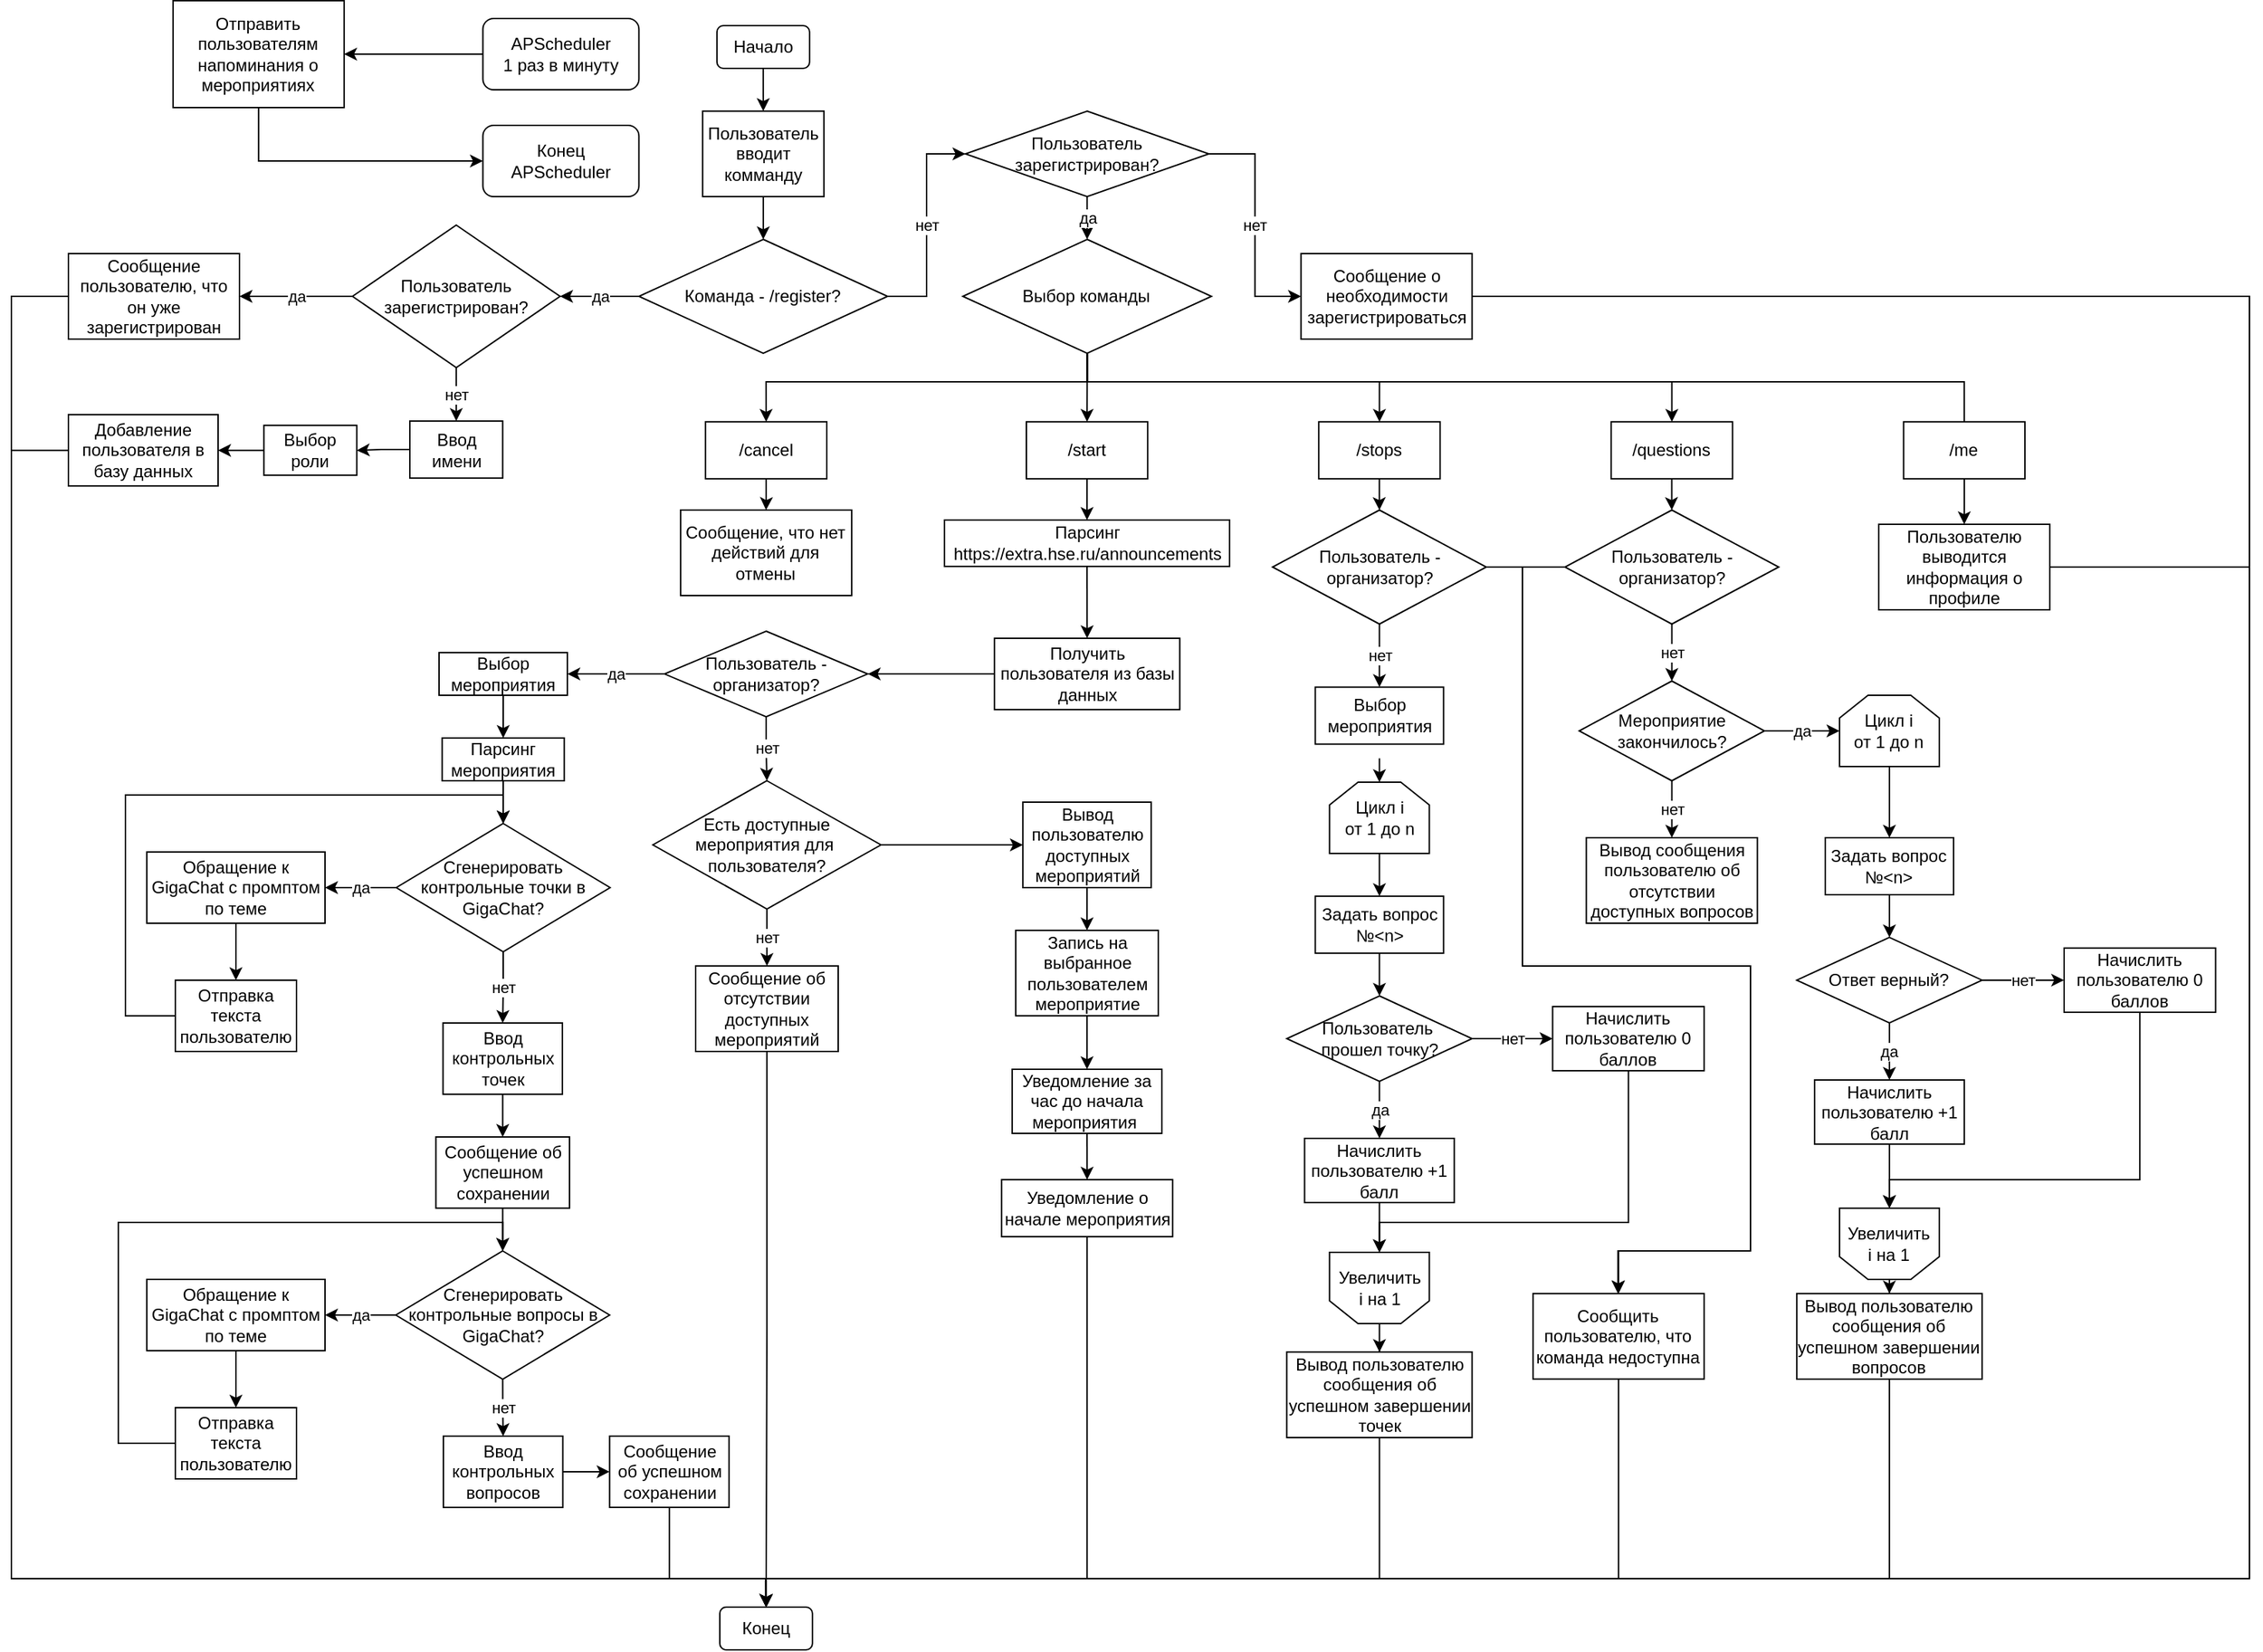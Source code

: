 <mxfile version="26.0.4">
  <diagram name="Страница — 1" id="E1VtQy7NKcwaUyKrdY9v">
    <mxGraphModel dx="2768" dy="10371" grid="1" gridSize="10" guides="1" tooltips="1" connect="1" arrows="1" fold="1" page="1" pageScale="1" pageWidth="1654" pageHeight="2336" math="0" shadow="0">
      <root>
        <mxCell id="0" />
        <mxCell id="1" parent="0" />
        <mxCell id="2kikReYwpOozvWurzzx3-39" style="edgeStyle=orthogonalEdgeStyle;rounded=0;orthogonalLoop=1;jettySize=auto;html=1;entryX=1;entryY=0.5;entryDx=0;entryDy=0;" parent="1" source="wRdySnD_7Ozf8cjfNw9P-25" target="wRdySnD_7Ozf8cjfNw9P-27" edge="1">
          <mxGeometry relative="1" as="geometry" />
        </mxCell>
        <mxCell id="wRdySnD_7Ozf8cjfNw9P-25" value="Ввод имени" style="rounded=0;whiteSpace=wrap;html=1;" parent="1" vertex="1">
          <mxGeometry x="219.51" y="-6902.48" width="65.14" height="40.05" as="geometry" />
        </mxCell>
        <mxCell id="2kikReYwpOozvWurzzx3-40" style="edgeStyle=orthogonalEdgeStyle;rounded=0;orthogonalLoop=1;jettySize=auto;html=1;entryX=1;entryY=0.5;entryDx=0;entryDy=0;" parent="1" source="wRdySnD_7Ozf8cjfNw9P-27" target="wRdySnD_7Ozf8cjfNw9P-29" edge="1">
          <mxGeometry relative="1" as="geometry" />
        </mxCell>
        <mxCell id="wRdySnD_7Ozf8cjfNw9P-27" value="Выбор роли" style="rounded=0;whiteSpace=wrap;html=1;" parent="1" vertex="1">
          <mxGeometry x="117.14" y="-6899.43" width="65.14" height="35" as="geometry" />
        </mxCell>
        <mxCell id="2kikReYwpOozvWurzzx3-109" style="edgeStyle=orthogonalEdgeStyle;rounded=0;orthogonalLoop=1;jettySize=auto;html=1;entryX=0.5;entryY=0;entryDx=0;entryDy=0;" parent="1" source="wRdySnD_7Ozf8cjfNw9P-29" target="2kikReYwpOozvWurzzx3-89" edge="1">
          <mxGeometry relative="1" as="geometry">
            <mxPoint x="-40" y="-6040" as="targetPoint" />
            <Array as="points">
              <mxPoint x="-60" y="-6882" />
              <mxPoint x="-60" y="-6090" />
              <mxPoint x="469" y="-6090" />
            </Array>
          </mxGeometry>
        </mxCell>
        <mxCell id="wRdySnD_7Ozf8cjfNw9P-29" value="Добавление пользователя в базу данных" style="rounded=0;whiteSpace=wrap;html=1;" parent="1" vertex="1">
          <mxGeometry x="-20" y="-6906.95" width="105" height="50.05" as="geometry" />
        </mxCell>
        <mxCell id="2kikReYwpOozvWurzzx3-67" style="edgeStyle=orthogonalEdgeStyle;rounded=0;orthogonalLoop=1;jettySize=auto;html=1;exitX=0.5;exitY=1;exitDx=0;exitDy=0;entryX=0.5;entryY=0;entryDx=0;entryDy=0;" parent="1" source="wRdySnD_7Ozf8cjfNw9P-31" target="wRdySnD_7Ozf8cjfNw9P-34" edge="1">
          <mxGeometry relative="1" as="geometry" />
        </mxCell>
        <mxCell id="wRdySnD_7Ozf8cjfNw9P-31" value="Парсинг https://extra.hse.ru/announcements" style="rounded=0;whiteSpace=wrap;html=1;" parent="1" vertex="1">
          <mxGeometry x="594.56" y="-6833" width="200" height="32.57" as="geometry" />
        </mxCell>
        <mxCell id="2kikReYwpOozvWurzzx3-76" style="edgeStyle=orthogonalEdgeStyle;rounded=0;orthogonalLoop=1;jettySize=auto;html=1;entryX=1;entryY=0.5;entryDx=0;entryDy=0;" parent="1" source="wRdySnD_7Ozf8cjfNw9P-34" target="wRdySnD_7Ozf8cjfNw9P-36" edge="1">
          <mxGeometry relative="1" as="geometry" />
        </mxCell>
        <mxCell id="wRdySnD_7Ozf8cjfNw9P-34" value="Получить пользователя из базы данных" style="rounded=0;whiteSpace=wrap;html=1;" parent="1" vertex="1">
          <mxGeometry x="629.63" y="-6750" width="130" height="50.05" as="geometry" />
        </mxCell>
        <mxCell id="2kikReYwpOozvWurzzx3-68" value="да" style="edgeStyle=orthogonalEdgeStyle;rounded=0;orthogonalLoop=1;jettySize=auto;html=1;exitX=0;exitY=0.5;exitDx=0;exitDy=0;entryX=1;entryY=0.5;entryDx=0;entryDy=0;" parent="1" source="wRdySnD_7Ozf8cjfNw9P-36" target="wRdySnD_7Ozf8cjfNw9P-38" edge="1">
          <mxGeometry relative="1" as="geometry" />
        </mxCell>
        <mxCell id="2kikReYwpOozvWurzzx3-72" value="нет" style="edgeStyle=orthogonalEdgeStyle;rounded=0;orthogonalLoop=1;jettySize=auto;html=1;entryX=0.5;entryY=0;entryDx=0;entryDy=0;" parent="1" source="wRdySnD_7Ozf8cjfNw9P-36" target="wRdySnD_7Ozf8cjfNw9P-93" edge="1">
          <mxGeometry relative="1" as="geometry" />
        </mxCell>
        <mxCell id="wRdySnD_7Ozf8cjfNw9P-36" value="Пользователь - организатор?" style="rhombus;whiteSpace=wrap;html=1;" parent="1" vertex="1">
          <mxGeometry x="398.19" y="-6755" width="142.5" height="60.05" as="geometry" />
        </mxCell>
        <mxCell id="wRdySnD_7Ozf8cjfNw9P-55" style="edgeStyle=orthogonalEdgeStyle;rounded=0;orthogonalLoop=1;jettySize=auto;html=1;exitX=0.5;exitY=1;exitDx=0;exitDy=0;entryX=0.5;entryY=0;entryDx=0;entryDy=0;" parent="1" source="wRdySnD_7Ozf8cjfNw9P-38" target="wRdySnD_7Ozf8cjfNw9P-54" edge="1">
          <mxGeometry relative="1" as="geometry" />
        </mxCell>
        <mxCell id="wRdySnD_7Ozf8cjfNw9P-38" value="Выбор мероприятия" style="rounded=0;whiteSpace=wrap;html=1;" parent="1" vertex="1">
          <mxGeometry x="240.0" y="-6739.95" width="90" height="29.95" as="geometry" />
        </mxCell>
        <mxCell id="wRdySnD_7Ozf8cjfNw9P-43" style="edgeStyle=orthogonalEdgeStyle;rounded=0;orthogonalLoop=1;jettySize=auto;html=1;exitX=0.5;exitY=1;exitDx=0;exitDy=0;entryX=0.5;entryY=0;entryDx=0;entryDy=0;" parent="1" source="wRdySnD_7Ozf8cjfNw9P-40" target="wRdySnD_7Ozf8cjfNw9P-42" edge="1">
          <mxGeometry relative="1" as="geometry" />
        </mxCell>
        <mxCell id="wRdySnD_7Ozf8cjfNw9P-40" value="Обращение к GigaChat с промптом по теме" style="rounded=0;whiteSpace=wrap;html=1;" parent="1" vertex="1">
          <mxGeometry x="35" y="-6600.03" width="125" height="50.05" as="geometry" />
        </mxCell>
        <mxCell id="2kikReYwpOozvWurzzx3-77" style="edgeStyle=orthogonalEdgeStyle;rounded=0;orthogonalLoop=1;jettySize=auto;html=1;exitX=0;exitY=0.5;exitDx=0;exitDy=0;entryX=0.5;entryY=0;entryDx=0;entryDy=0;" parent="1" source="wRdySnD_7Ozf8cjfNw9P-42" target="wRdySnD_7Ozf8cjfNw9P-57" edge="1">
          <mxGeometry relative="1" as="geometry">
            <Array as="points">
              <mxPoint x="20" y="-6485" />
              <mxPoint x="20" y="-6640" />
              <mxPoint x="285" y="-6640" />
            </Array>
          </mxGeometry>
        </mxCell>
        <mxCell id="wRdySnD_7Ozf8cjfNw9P-42" value="Отправка текста&lt;div&gt;пользователю&lt;/div&gt;" style="rounded=0;whiteSpace=wrap;html=1;" parent="1" vertex="1">
          <mxGeometry x="55" y="-6510" width="85" height="50" as="geometry" />
        </mxCell>
        <mxCell id="wRdySnD_7Ozf8cjfNw9P-89" style="edgeStyle=orthogonalEdgeStyle;rounded=0;orthogonalLoop=1;jettySize=auto;html=1;exitX=0.5;exitY=1;exitDx=0;exitDy=0;entryX=0.5;entryY=0;entryDx=0;entryDy=0;" parent="1" source="wRdySnD_7Ozf8cjfNw9P-45" target="wRdySnD_7Ozf8cjfNw9P-49" edge="1">
          <mxGeometry relative="1" as="geometry" />
        </mxCell>
        <mxCell id="wRdySnD_7Ozf8cjfNw9P-45" value="Ввод контрольных точек" style="rounded=0;whiteSpace=wrap;html=1;" parent="1" vertex="1">
          <mxGeometry x="242.78" y="-6480" width="83.75" height="50.05" as="geometry" />
        </mxCell>
        <mxCell id="2kikReYwpOozvWurzzx3-69" style="edgeStyle=orthogonalEdgeStyle;rounded=0;orthogonalLoop=1;jettySize=auto;html=1;exitX=0.5;exitY=1;exitDx=0;exitDy=0;entryX=0.5;entryY=0;entryDx=0;entryDy=0;" parent="1" source="wRdySnD_7Ozf8cjfNw9P-49" target="wRdySnD_7Ozf8cjfNw9P-87" edge="1">
          <mxGeometry relative="1" as="geometry" />
        </mxCell>
        <mxCell id="wRdySnD_7Ozf8cjfNw9P-49" value="Сообщение об успешном сохранении" style="rounded=0;whiteSpace=wrap;html=1;" parent="1" vertex="1">
          <mxGeometry x="237.78" y="-6400" width="93.75" height="49.95" as="geometry" />
        </mxCell>
        <mxCell id="2kikReYwpOozvWurzzx3-32" style="edgeStyle=orthogonalEdgeStyle;rounded=0;orthogonalLoop=1;jettySize=auto;html=1;entryX=0.5;entryY=0;entryDx=0;entryDy=0;" parent="1" source="wRdySnD_7Ozf8cjfNw9P-51" target="2kikReYwpOozvWurzzx3-31" edge="1">
          <mxGeometry relative="1" as="geometry" />
        </mxCell>
        <mxCell id="wRdySnD_7Ozf8cjfNw9P-51" value="Начало" style="rounded=1;whiteSpace=wrap;html=1;" parent="1" vertex="1">
          <mxGeometry x="434.94" y="-7180" width="64.99" height="30" as="geometry" />
        </mxCell>
        <mxCell id="wRdySnD_7Ozf8cjfNw9P-58" style="edgeStyle=orthogonalEdgeStyle;rounded=0;orthogonalLoop=1;jettySize=auto;html=1;exitX=0.5;exitY=1;exitDx=0;exitDy=0;entryX=0.5;entryY=0;entryDx=0;entryDy=0;" parent="1" source="wRdySnD_7Ozf8cjfNw9P-54" target="wRdySnD_7Ozf8cjfNw9P-57" edge="1">
          <mxGeometry relative="1" as="geometry" />
        </mxCell>
        <mxCell id="wRdySnD_7Ozf8cjfNw9P-54" value="Парсинг мероприятия" style="rounded=0;whiteSpace=wrap;html=1;" parent="1" vertex="1">
          <mxGeometry x="242.19" y="-6680" width="85.62" height="30" as="geometry" />
        </mxCell>
        <mxCell id="wRdySnD_7Ozf8cjfNw9P-59" value="да" style="edgeStyle=orthogonalEdgeStyle;rounded=0;orthogonalLoop=1;jettySize=auto;html=1;exitX=0;exitY=0.5;exitDx=0;exitDy=0;entryX=1;entryY=0.5;entryDx=0;entryDy=0;" parent="1" source="wRdySnD_7Ozf8cjfNw9P-57" target="wRdySnD_7Ozf8cjfNw9P-40" edge="1">
          <mxGeometry relative="1" as="geometry" />
        </mxCell>
        <mxCell id="wRdySnD_7Ozf8cjfNw9P-63" value="нет" style="edgeStyle=orthogonalEdgeStyle;rounded=0;orthogonalLoop=1;jettySize=auto;html=1;exitX=0.5;exitY=1;exitDx=0;exitDy=0;entryX=0.5;entryY=0;entryDx=0;entryDy=0;" parent="1" source="wRdySnD_7Ozf8cjfNw9P-57" target="wRdySnD_7Ozf8cjfNw9P-45" edge="1">
          <mxGeometry relative="1" as="geometry">
            <mxPoint x="398.67" y="-6260" as="sourcePoint" />
          </mxGeometry>
        </mxCell>
        <mxCell id="wRdySnD_7Ozf8cjfNw9P-57" value="Сгенерировать контрольные точки в GigaChat?" style="rhombus;whiteSpace=wrap;html=1;" parent="1" vertex="1">
          <mxGeometry x="210.0" y="-6620" width="150" height="90" as="geometry" />
        </mxCell>
        <mxCell id="wRdySnD_7Ozf8cjfNw9P-76" style="edgeStyle=orthogonalEdgeStyle;rounded=0;orthogonalLoop=1;jettySize=auto;html=1;exitX=0.5;exitY=1;exitDx=0;exitDy=0;entryX=0.5;entryY=0;entryDx=0;entryDy=0;" parent="1" source="wRdySnD_7Ozf8cjfNw9P-77" target="wRdySnD_7Ozf8cjfNw9P-79" edge="1">
          <mxGeometry relative="1" as="geometry" />
        </mxCell>
        <mxCell id="wRdySnD_7Ozf8cjfNw9P-77" value="Обращение к GigaChat с промптом по теме" style="rounded=0;whiteSpace=wrap;html=1;" parent="1" vertex="1">
          <mxGeometry x="35" y="-6300.03" width="125" height="50.05" as="geometry" />
        </mxCell>
        <mxCell id="wRdySnD_7Ozf8cjfNw9P-78" style="edgeStyle=orthogonalEdgeStyle;rounded=0;orthogonalLoop=1;jettySize=auto;html=1;exitX=0;exitY=0.5;exitDx=0;exitDy=0;entryX=0.5;entryY=0;entryDx=0;entryDy=0;" parent="1" source="wRdySnD_7Ozf8cjfNw9P-79" target="wRdySnD_7Ozf8cjfNw9P-87" edge="1">
          <mxGeometry relative="1" as="geometry">
            <Array as="points">
              <mxPoint x="15" y="-6185" />
              <mxPoint x="15" y="-6340" />
              <mxPoint x="285" y="-6340" />
            </Array>
          </mxGeometry>
        </mxCell>
        <mxCell id="wRdySnD_7Ozf8cjfNw9P-79" value="Отправка текста&lt;div&gt;пользователю&lt;/div&gt;" style="rounded=0;whiteSpace=wrap;html=1;" parent="1" vertex="1">
          <mxGeometry x="55" y="-6210.0" width="85" height="50" as="geometry" />
        </mxCell>
        <mxCell id="UcXKhe7RDjSi8aUO6-n4-8" style="edgeStyle=orthogonalEdgeStyle;rounded=0;orthogonalLoop=1;jettySize=auto;html=1;entryX=0;entryY=0.5;entryDx=0;entryDy=0;" parent="1" source="wRdySnD_7Ozf8cjfNw9P-81" target="wRdySnD_7Ozf8cjfNw9P-83" edge="1">
          <mxGeometry relative="1" as="geometry" />
        </mxCell>
        <mxCell id="wRdySnD_7Ozf8cjfNw9P-81" value="Ввод контрольных вопросов" style="rounded=0;whiteSpace=wrap;html=1;" parent="1" vertex="1">
          <mxGeometry x="243.06" y="-6190.02" width="83.75" height="50.05" as="geometry" />
        </mxCell>
        <mxCell id="2kikReYwpOozvWurzzx3-108" style="edgeStyle=orthogonalEdgeStyle;rounded=0;orthogonalLoop=1;jettySize=auto;html=1;entryX=0.5;entryY=0;entryDx=0;entryDy=0;" parent="1" source="wRdySnD_7Ozf8cjfNw9P-83" target="2kikReYwpOozvWurzzx3-89" edge="1">
          <mxGeometry relative="1" as="geometry">
            <Array as="points">
              <mxPoint x="469" y="-6090" />
            </Array>
          </mxGeometry>
        </mxCell>
        <mxCell id="wRdySnD_7Ozf8cjfNw9P-83" value="Сообщение об успешном сохранении" style="rounded=0;whiteSpace=wrap;html=1;" parent="1" vertex="1">
          <mxGeometry x="359.66" y="-6190.02" width="83.75" height="50" as="geometry" />
        </mxCell>
        <mxCell id="wRdySnD_7Ozf8cjfNw9P-85" value="да" style="edgeStyle=orthogonalEdgeStyle;rounded=0;orthogonalLoop=1;jettySize=auto;html=1;exitX=0;exitY=0.5;exitDx=0;exitDy=0;entryX=1;entryY=0.5;entryDx=0;entryDy=0;" parent="1" source="wRdySnD_7Ozf8cjfNw9P-87" target="wRdySnD_7Ozf8cjfNw9P-77" edge="1">
          <mxGeometry relative="1" as="geometry" />
        </mxCell>
        <mxCell id="wRdySnD_7Ozf8cjfNw9P-86" value="нет" style="edgeStyle=orthogonalEdgeStyle;rounded=0;orthogonalLoop=1;jettySize=auto;html=1;exitX=0.5;exitY=1;exitDx=0;exitDy=0;entryX=0.5;entryY=0;entryDx=0;entryDy=0;" parent="1" source="wRdySnD_7Ozf8cjfNw9P-87" target="wRdySnD_7Ozf8cjfNw9P-81" edge="1">
          <mxGeometry relative="1" as="geometry">
            <mxPoint x="343.67" y="-6010.09" as="sourcePoint" />
          </mxGeometry>
        </mxCell>
        <mxCell id="wRdySnD_7Ozf8cjfNw9P-87" value="Сгенерировать контрольные вопросы в GigaChat?" style="rhombus;whiteSpace=wrap;html=1;" parent="1" vertex="1">
          <mxGeometry x="209.66" y="-6320" width="150" height="90" as="geometry" />
        </mxCell>
        <mxCell id="wRdySnD_7Ozf8cjfNw9P-99" style="edgeStyle=orthogonalEdgeStyle;rounded=0;orthogonalLoop=1;jettySize=auto;html=1;exitX=0.5;exitY=1;exitDx=0;exitDy=0;entryX=0.5;entryY=0;entryDx=0;entryDy=0;" parent="1" source="wRdySnD_7Ozf8cjfNw9P-91" target="wRdySnD_7Ozf8cjfNw9P-98" edge="1">
          <mxGeometry relative="1" as="geometry" />
        </mxCell>
        <mxCell id="wRdySnD_7Ozf8cjfNw9P-91" value="Вывод пользователю доступных мероприятий" style="rounded=0;whiteSpace=wrap;html=1;" parent="1" vertex="1">
          <mxGeometry x="649.56" y="-6635" width="90" height="60" as="geometry" />
        </mxCell>
        <mxCell id="2kikReYwpOozvWurzzx3-73" value="нет" style="edgeStyle=orthogonalEdgeStyle;rounded=0;orthogonalLoop=1;jettySize=auto;html=1;entryX=0.5;entryY=0;entryDx=0;entryDy=0;" parent="1" source="wRdySnD_7Ozf8cjfNw9P-93" target="wRdySnD_7Ozf8cjfNw9P-96" edge="1">
          <mxGeometry relative="1" as="geometry" />
        </mxCell>
        <mxCell id="2kikReYwpOozvWurzzx3-78" style="edgeStyle=orthogonalEdgeStyle;rounded=0;orthogonalLoop=1;jettySize=auto;html=1;entryX=0;entryY=0.5;entryDx=0;entryDy=0;" parent="1" source="wRdySnD_7Ozf8cjfNw9P-93" target="wRdySnD_7Ozf8cjfNw9P-91" edge="1">
          <mxGeometry relative="1" as="geometry" />
        </mxCell>
        <mxCell id="wRdySnD_7Ozf8cjfNw9P-93" value="Есть доступные мероприятия для&lt;span style=&quot;background-color: transparent; color: light-dark(rgb(0, 0, 0), rgb(255, 255, 255));&quot;&gt;&amp;nbsp;&lt;/span&gt;&lt;div&gt;пользователя?&lt;/div&gt;" style="rhombus;whiteSpace=wrap;html=1;" parent="1" vertex="1">
          <mxGeometry x="390.0" y="-6650" width="160" height="90" as="geometry" />
        </mxCell>
        <mxCell id="2kikReYwpOozvWurzzx3-116" style="edgeStyle=orthogonalEdgeStyle;rounded=0;orthogonalLoop=1;jettySize=auto;html=1;entryX=0.5;entryY=0;entryDx=0;entryDy=0;" parent="1" source="wRdySnD_7Ozf8cjfNw9P-96" target="2kikReYwpOozvWurzzx3-89" edge="1">
          <mxGeometry relative="1" as="geometry" />
        </mxCell>
        <mxCell id="wRdySnD_7Ozf8cjfNw9P-96" value="Сообщение об отсутствии доступных мероприятий" style="rounded=0;whiteSpace=wrap;html=1;" parent="1" vertex="1">
          <mxGeometry x="420.0" y="-6520.05" width="100" height="60.05" as="geometry" />
        </mxCell>
        <mxCell id="wRdySnD_7Ozf8cjfNw9P-101" style="edgeStyle=orthogonalEdgeStyle;rounded=0;orthogonalLoop=1;jettySize=auto;html=1;exitX=0.5;exitY=1;exitDx=0;exitDy=0;entryX=0.5;entryY=0;entryDx=0;entryDy=0;" parent="1" source="wRdySnD_7Ozf8cjfNw9P-98" target="wRdySnD_7Ozf8cjfNw9P-100" edge="1">
          <mxGeometry relative="1" as="geometry" />
        </mxCell>
        <mxCell id="wRdySnD_7Ozf8cjfNw9P-98" value="Запись на выбранное пользователем мероприятие" style="rounded=0;whiteSpace=wrap;html=1;" parent="1" vertex="1">
          <mxGeometry x="644.56" y="-6545.01" width="100" height="59.95" as="geometry" />
        </mxCell>
        <mxCell id="wRdySnD_7Ozf8cjfNw9P-103" style="edgeStyle=orthogonalEdgeStyle;rounded=0;orthogonalLoop=1;jettySize=auto;html=1;exitX=0.5;exitY=1;exitDx=0;exitDy=0;entryX=0.5;entryY=0;entryDx=0;entryDy=0;" parent="1" source="wRdySnD_7Ozf8cjfNw9P-100" target="wRdySnD_7Ozf8cjfNw9P-102" edge="1">
          <mxGeometry relative="1" as="geometry" />
        </mxCell>
        <mxCell id="wRdySnD_7Ozf8cjfNw9P-100" value="Уведомление за час до начала мероприятия&amp;nbsp;" style="rounded=0;whiteSpace=wrap;html=1;" parent="1" vertex="1">
          <mxGeometry x="642.06" y="-6447.5" width="105" height="44.99" as="geometry" />
        </mxCell>
        <mxCell id="2kikReYwpOozvWurzzx3-117" style="edgeStyle=orthogonalEdgeStyle;rounded=0;orthogonalLoop=1;jettySize=auto;html=1;entryX=0.5;entryY=0;entryDx=0;entryDy=0;" parent="1" source="wRdySnD_7Ozf8cjfNw9P-102" target="2kikReYwpOozvWurzzx3-89" edge="1">
          <mxGeometry relative="1" as="geometry">
            <Array as="points">
              <mxPoint x="695" y="-6090" />
              <mxPoint x="469" y="-6090" />
            </Array>
          </mxGeometry>
        </mxCell>
        <mxCell id="wRdySnD_7Ozf8cjfNw9P-102" value="Уведомление о начале мероприятия" style="rounded=0;whiteSpace=wrap;html=1;" parent="1" vertex="1">
          <mxGeometry x="634.63" y="-6370.03" width="120" height="40" as="geometry" />
        </mxCell>
        <mxCell id="2kikReYwpOozvWurzzx3-82" style="edgeStyle=orthogonalEdgeStyle;rounded=0;orthogonalLoop=1;jettySize=auto;html=1;entryX=0.5;entryY=0;entryDx=0;entryDy=0;" parent="1" target="wRdySnD_7Ozf8cjfNw9P-111" edge="1">
          <mxGeometry relative="1" as="geometry">
            <mxPoint x="899.7" y="-6665.72" as="sourcePoint" />
          </mxGeometry>
        </mxCell>
        <mxCell id="wRdySnD_7Ozf8cjfNw9P-108" value="Выбор мероприятия" style="rounded=0;whiteSpace=wrap;html=1;" parent="1" vertex="1">
          <mxGeometry x="854.68" y="-6715.72" width="90" height="40" as="geometry" />
        </mxCell>
        <mxCell id="wRdySnD_7Ozf8cjfNw9P-117" style="edgeStyle=orthogonalEdgeStyle;rounded=0;orthogonalLoop=1;jettySize=auto;html=1;exitX=0.5;exitY=1;exitDx=0;exitDy=0;entryX=0.5;entryY=0;entryDx=0;entryDy=0;" parent="1" source="wRdySnD_7Ozf8cjfNw9P-111" target="wRdySnD_7Ozf8cjfNw9P-113" edge="1">
          <mxGeometry relative="1" as="geometry" />
        </mxCell>
        <mxCell id="wRdySnD_7Ozf8cjfNw9P-111" value="Цикл i&lt;div&gt;от 1 до n&lt;/div&gt;" style="shape=loopLimit;whiteSpace=wrap;html=1;" parent="1" vertex="1">
          <mxGeometry x="864.68" y="-6649" width="70" height="50" as="geometry" />
        </mxCell>
        <mxCell id="wRdySnD_7Ozf8cjfNw9P-121" style="edgeStyle=orthogonalEdgeStyle;rounded=0;orthogonalLoop=1;jettySize=auto;html=1;exitX=0.5;exitY=1;exitDx=0;exitDy=0;entryX=0.5;entryY=0;entryDx=0;entryDy=0;" parent="1" source="wRdySnD_7Ozf8cjfNw9P-113" target="wRdySnD_7Ozf8cjfNw9P-120" edge="1">
          <mxGeometry relative="1" as="geometry" />
        </mxCell>
        <mxCell id="wRdySnD_7Ozf8cjfNw9P-113" value="Задать вопрос №&amp;lt;n&amp;gt;" style="rounded=0;whiteSpace=wrap;html=1;" parent="1" vertex="1">
          <mxGeometry x="854.68" y="-6568.95" width="90" height="40" as="geometry" />
        </mxCell>
        <mxCell id="wRdySnD_7Ozf8cjfNw9P-125" value="нет" style="edgeStyle=orthogonalEdgeStyle;rounded=0;orthogonalLoop=1;jettySize=auto;html=1;exitX=1;exitY=0.5;exitDx=0;exitDy=0;entryX=0;entryY=0.5;entryDx=0;entryDy=0;" parent="1" source="wRdySnD_7Ozf8cjfNw9P-120" target="wRdySnD_7Ozf8cjfNw9P-124" edge="1">
          <mxGeometry relative="1" as="geometry" />
        </mxCell>
        <mxCell id="2kikReYwpOozvWurzzx3-80" value="да" style="edgeStyle=orthogonalEdgeStyle;rounded=0;orthogonalLoop=1;jettySize=auto;html=1;entryX=0.5;entryY=0;entryDx=0;entryDy=0;" parent="1" source="wRdySnD_7Ozf8cjfNw9P-120" target="wRdySnD_7Ozf8cjfNw9P-122" edge="1">
          <mxGeometry relative="1" as="geometry" />
        </mxCell>
        <mxCell id="wRdySnD_7Ozf8cjfNw9P-120" value="Пользователь&amp;nbsp;&lt;div&gt;прошел точку?&lt;/div&gt;" style="rhombus;whiteSpace=wrap;html=1;" parent="1" vertex="1">
          <mxGeometry x="834.68" y="-6499" width="130" height="60" as="geometry" />
        </mxCell>
        <mxCell id="wRdySnD_7Ozf8cjfNw9P-136" style="edgeStyle=orthogonalEdgeStyle;rounded=0;orthogonalLoop=1;jettySize=auto;html=1;exitX=0.5;exitY=1;exitDx=0;exitDy=0;entryX=0.5;entryY=1;entryDx=0;entryDy=0;" parent="1" source="wRdySnD_7Ozf8cjfNw9P-122" target="wRdySnD_7Ozf8cjfNw9P-132" edge="1">
          <mxGeometry relative="1" as="geometry" />
        </mxCell>
        <mxCell id="wRdySnD_7Ozf8cjfNw9P-122" value="Начислить пользователю +1 балл" style="rounded=0;whiteSpace=wrap;html=1;" parent="1" vertex="1">
          <mxGeometry x="847.18" y="-6399" width="105" height="45.06" as="geometry" />
        </mxCell>
        <mxCell id="UcXKhe7RDjSi8aUO6-n4-1" style="edgeStyle=orthogonalEdgeStyle;rounded=0;orthogonalLoop=1;jettySize=auto;html=1;entryX=0.5;entryY=1;entryDx=0;entryDy=0;" parent="1" source="wRdySnD_7Ozf8cjfNw9P-124" target="wRdySnD_7Ozf8cjfNw9P-132" edge="1">
          <mxGeometry relative="1" as="geometry">
            <Array as="points">
              <mxPoint x="1074" y="-6340" />
              <mxPoint x="900" y="-6340" />
            </Array>
          </mxGeometry>
        </mxCell>
        <mxCell id="wRdySnD_7Ozf8cjfNw9P-124" value="Начислить пользователю 0 баллов" style="rounded=0;whiteSpace=wrap;html=1;" parent="1" vertex="1">
          <mxGeometry x="1021.18" y="-6491.53" width="106.25" height="45.06" as="geometry" />
        </mxCell>
        <mxCell id="2kikReYwpOozvWurzzx3-83" style="edgeStyle=orthogonalEdgeStyle;rounded=0;orthogonalLoop=1;jettySize=auto;html=1;entryX=0.5;entryY=0;entryDx=0;entryDy=0;" parent="1" source="wRdySnD_7Ozf8cjfNw9P-132" target="wRdySnD_7Ozf8cjfNw9P-138" edge="1">
          <mxGeometry relative="1" as="geometry" />
        </mxCell>
        <mxCell id="wRdySnD_7Ozf8cjfNw9P-132" value="" style="shape=loopLimit;whiteSpace=wrap;html=1;size=20;rotation=-180;" parent="1" vertex="1">
          <mxGeometry x="864.68" y="-6319" width="70" height="50" as="geometry" />
        </mxCell>
        <mxCell id="wRdySnD_7Ozf8cjfNw9P-135" value="Увеличить i на 1" style="text;html=1;align=center;verticalAlign=middle;whiteSpace=wrap;rounded=0;" parent="1" vertex="1">
          <mxGeometry x="869.68" y="-6309" width="60" height="30" as="geometry" />
        </mxCell>
        <mxCell id="2kikReYwpOozvWurzzx3-118" style="edgeStyle=orthogonalEdgeStyle;rounded=0;orthogonalLoop=1;jettySize=auto;html=1;entryX=0.5;entryY=0;entryDx=0;entryDy=0;" parent="1" source="wRdySnD_7Ozf8cjfNw9P-138" target="2kikReYwpOozvWurzzx3-89" edge="1">
          <mxGeometry relative="1" as="geometry">
            <Array as="points">
              <mxPoint x="900" y="-6090" />
              <mxPoint x="469" y="-6090" />
            </Array>
          </mxGeometry>
        </mxCell>
        <mxCell id="wRdySnD_7Ozf8cjfNw9P-138" value="Вывод пользователю сообщения об успешном завершении точек" style="rounded=0;whiteSpace=wrap;html=1;" parent="1" vertex="1">
          <mxGeometry x="834.68" y="-6249.06" width="130" height="60.06" as="geometry" />
        </mxCell>
        <mxCell id="wRdySnD_7Ozf8cjfNw9P-145" value="нет" style="edgeStyle=orthogonalEdgeStyle;rounded=0;orthogonalLoop=1;jettySize=auto;html=1;exitX=0.5;exitY=1;exitDx=0;exitDy=0;entryX=0.5;entryY=0;entryDx=0;entryDy=0;" parent="1" source="wRdySnD_7Ozf8cjfNw9P-142" target="wRdySnD_7Ozf8cjfNw9P-144" edge="1">
          <mxGeometry relative="1" as="geometry" />
        </mxCell>
        <mxCell id="wRdySnD_7Ozf8cjfNw9P-142" value="Мероприятие закончилось?" style="rhombus;whiteSpace=wrap;html=1;" parent="1" vertex="1">
          <mxGeometry x="1039.8" y="-6720" width="130" height="70" as="geometry" />
        </mxCell>
        <mxCell id="wRdySnD_7Ozf8cjfNw9P-144" value="Вывод сообщения пользователю об отсутствии доступных вопросов" style="rounded=0;whiteSpace=wrap;html=1;" parent="1" vertex="1">
          <mxGeometry x="1044.8" y="-6610" width="120" height="60" as="geometry" />
        </mxCell>
        <mxCell id="wRdySnD_7Ozf8cjfNw9P-146" value="да" style="edgeStyle=orthogonalEdgeStyle;rounded=0;orthogonalLoop=1;jettySize=auto;html=1;exitX=1;exitY=0.5;exitDx=0;exitDy=0;entryX=0;entryY=0.5;entryDx=0;entryDy=0;" parent="1" source="wRdySnD_7Ozf8cjfNw9P-142" target="wRdySnD_7Ozf8cjfNw9P-149" edge="1">
          <mxGeometry relative="1" as="geometry">
            <mxPoint x="1147.43" y="-5565" as="sourcePoint" />
          </mxGeometry>
        </mxCell>
        <mxCell id="wRdySnD_7Ozf8cjfNw9P-148" style="edgeStyle=orthogonalEdgeStyle;rounded=0;orthogonalLoop=1;jettySize=auto;html=1;exitX=0.5;exitY=1;exitDx=0;exitDy=0;entryX=0.5;entryY=0;entryDx=0;entryDy=0;" parent="1" source="wRdySnD_7Ozf8cjfNw9P-149" target="wRdySnD_7Ozf8cjfNw9P-151" edge="1">
          <mxGeometry relative="1" as="geometry" />
        </mxCell>
        <mxCell id="wRdySnD_7Ozf8cjfNw9P-149" value="Цикл i&lt;div&gt;от 1 до n&lt;/div&gt;" style="shape=loopLimit;whiteSpace=wrap;html=1;" parent="1" vertex="1">
          <mxGeometry x="1222.43" y="-6710" width="70" height="50" as="geometry" />
        </mxCell>
        <mxCell id="wRdySnD_7Ozf8cjfNw9P-150" style="edgeStyle=orthogonalEdgeStyle;rounded=0;orthogonalLoop=1;jettySize=auto;html=1;exitX=0.5;exitY=1;exitDx=0;exitDy=0;entryX=0.5;entryY=0;entryDx=0;entryDy=0;" parent="1" source="wRdySnD_7Ozf8cjfNw9P-151" target="wRdySnD_7Ozf8cjfNw9P-154" edge="1">
          <mxGeometry relative="1" as="geometry" />
        </mxCell>
        <mxCell id="wRdySnD_7Ozf8cjfNw9P-151" value="Задать вопрос №&amp;lt;n&amp;gt;" style="rounded=0;whiteSpace=wrap;html=1;" parent="1" vertex="1">
          <mxGeometry x="1212.43" y="-6610" width="90" height="40" as="geometry" />
        </mxCell>
        <mxCell id="wRdySnD_7Ozf8cjfNw9P-153" value="нет" style="edgeStyle=orthogonalEdgeStyle;rounded=0;orthogonalLoop=1;jettySize=auto;html=1;exitX=1;exitY=0.5;exitDx=0;exitDy=0;entryX=0;entryY=0.5;entryDx=0;entryDy=0;" parent="1" source="wRdySnD_7Ozf8cjfNw9P-154" target="wRdySnD_7Ozf8cjfNw9P-158" edge="1">
          <mxGeometry relative="1" as="geometry" />
        </mxCell>
        <mxCell id="2kikReYwpOozvWurzzx3-87" value="да" style="edgeStyle=orthogonalEdgeStyle;rounded=0;orthogonalLoop=1;jettySize=auto;html=1;exitX=0.5;exitY=1;exitDx=0;exitDy=0;entryX=0.5;entryY=0;entryDx=0;entryDy=0;" parent="1" source="wRdySnD_7Ozf8cjfNw9P-154" target="wRdySnD_7Ozf8cjfNw9P-156" edge="1">
          <mxGeometry relative="1" as="geometry" />
        </mxCell>
        <mxCell id="wRdySnD_7Ozf8cjfNw9P-154" value="Ответ верный?" style="rhombus;whiteSpace=wrap;html=1;" parent="1" vertex="1">
          <mxGeometry x="1192.43" y="-6540.06" width="130" height="60" as="geometry" />
        </mxCell>
        <mxCell id="wRdySnD_7Ozf8cjfNw9P-155" style="edgeStyle=orthogonalEdgeStyle;rounded=0;orthogonalLoop=1;jettySize=auto;html=1;exitX=0.5;exitY=1;exitDx=0;exitDy=0;entryX=0.5;entryY=1;entryDx=0;entryDy=0;" parent="1" source="wRdySnD_7Ozf8cjfNw9P-156" target="wRdySnD_7Ozf8cjfNw9P-160" edge="1">
          <mxGeometry relative="1" as="geometry" />
        </mxCell>
        <mxCell id="wRdySnD_7Ozf8cjfNw9P-156" value="Начислить пользователю +1 балл" style="rounded=0;whiteSpace=wrap;html=1;" parent="1" vertex="1">
          <mxGeometry x="1204.93" y="-6440" width="105" height="45.06" as="geometry" />
        </mxCell>
        <mxCell id="wRdySnD_7Ozf8cjfNw9P-157" style="edgeStyle=orthogonalEdgeStyle;rounded=0;orthogonalLoop=1;jettySize=auto;html=1;exitX=0.5;exitY=1;exitDx=0;exitDy=0;entryX=0.5;entryY=1;entryDx=0;entryDy=0;" parent="1" source="wRdySnD_7Ozf8cjfNw9P-158" target="wRdySnD_7Ozf8cjfNw9P-160" edge="1">
          <mxGeometry relative="1" as="geometry">
            <Array as="points">
              <mxPoint x="1433" y="-6370" />
              <mxPoint x="1257" y="-6370" />
            </Array>
          </mxGeometry>
        </mxCell>
        <mxCell id="wRdySnD_7Ozf8cjfNw9P-158" value="Начислить пользователю 0 баллов" style="rounded=0;whiteSpace=wrap;html=1;" parent="1" vertex="1">
          <mxGeometry x="1380.0" y="-6532.59" width="106.25" height="45.06" as="geometry" />
        </mxCell>
        <mxCell id="2kikReYwpOozvWurzzx3-88" style="edgeStyle=orthogonalEdgeStyle;rounded=0;orthogonalLoop=1;jettySize=auto;html=1;entryX=0.5;entryY=0;entryDx=0;entryDy=0;" parent="1" source="wRdySnD_7Ozf8cjfNw9P-160" target="wRdySnD_7Ozf8cjfNw9P-162" edge="1">
          <mxGeometry relative="1" as="geometry" />
        </mxCell>
        <mxCell id="wRdySnD_7Ozf8cjfNw9P-160" value="" style="shape=loopLimit;whiteSpace=wrap;html=1;size=20;rotation=-180;" parent="1" vertex="1">
          <mxGeometry x="1222.43" y="-6350.0" width="70" height="50" as="geometry" />
        </mxCell>
        <mxCell id="wRdySnD_7Ozf8cjfNw9P-161" value="Увеличить i на 1" style="text;html=1;align=center;verticalAlign=middle;whiteSpace=wrap;rounded=0;" parent="1" vertex="1">
          <mxGeometry x="1227.43" y="-6340.0" width="60" height="30" as="geometry" />
        </mxCell>
        <mxCell id="2kikReYwpOozvWurzzx3-120" style="edgeStyle=orthogonalEdgeStyle;rounded=0;orthogonalLoop=1;jettySize=auto;html=1;entryX=0.5;entryY=0;entryDx=0;entryDy=0;" parent="1" source="wRdySnD_7Ozf8cjfNw9P-162" target="2kikReYwpOozvWurzzx3-89" edge="1">
          <mxGeometry relative="1" as="geometry">
            <Array as="points">
              <mxPoint x="1257" y="-6090" />
              <mxPoint x="469" y="-6090" />
            </Array>
          </mxGeometry>
        </mxCell>
        <mxCell id="wRdySnD_7Ozf8cjfNw9P-162" value="Вывод пользователю сообщения об успешном завершении вопросов" style="rounded=0;whiteSpace=wrap;html=1;" parent="1" vertex="1">
          <mxGeometry x="1192.43" y="-6290.09" width="130" height="60.06" as="geometry" />
        </mxCell>
        <mxCell id="2kikReYwpOozvWurzzx3-66" style="edgeStyle=orthogonalEdgeStyle;rounded=0;orthogonalLoop=1;jettySize=auto;html=1;exitX=0.5;exitY=1;exitDx=0;exitDy=0;entryX=0.5;entryY=0;entryDx=0;entryDy=0;" parent="1" source="2kikReYwpOozvWurzzx3-10" target="wRdySnD_7Ozf8cjfNw9P-31" edge="1">
          <mxGeometry relative="1" as="geometry" />
        </mxCell>
        <mxCell id="2kikReYwpOozvWurzzx3-10" value="/start" style="rounded=0;whiteSpace=wrap;html=1;" parent="1" vertex="1">
          <mxGeometry x="652" y="-6901.93" width="85.12" height="40" as="geometry" />
        </mxCell>
        <mxCell id="UcXKhe7RDjSi8aUO6-n4-3" style="edgeStyle=orthogonalEdgeStyle;rounded=0;orthogonalLoop=1;jettySize=auto;html=1;entryX=0.5;entryY=0;entryDx=0;entryDy=0;" parent="1" source="2kikReYwpOozvWurzzx3-13" target="UcXKhe7RDjSi8aUO6-n4-2" edge="1">
          <mxGeometry relative="1" as="geometry" />
        </mxCell>
        <mxCell id="2kikReYwpOozvWurzzx3-13" value="/stops" style="rounded=0;whiteSpace=wrap;html=1;" parent="1" vertex="1">
          <mxGeometry x="857.12" y="-6901.93" width="85.12" height="40" as="geometry" />
        </mxCell>
        <mxCell id="UcXKhe7RDjSi8aUO6-n4-6" style="edgeStyle=orthogonalEdgeStyle;rounded=0;orthogonalLoop=1;jettySize=auto;html=1;" parent="1" source="2kikReYwpOozvWurzzx3-14" target="UcXKhe7RDjSi8aUO6-n4-5" edge="1">
          <mxGeometry relative="1" as="geometry" />
        </mxCell>
        <mxCell id="2kikReYwpOozvWurzzx3-14" value="/questions" style="rounded=0;whiteSpace=wrap;html=1;" parent="1" vertex="1">
          <mxGeometry x="1062.24" y="-6901.93" width="85.12" height="40" as="geometry" />
        </mxCell>
        <mxCell id="2kikReYwpOozvWurzzx3-64" style="edgeStyle=orthogonalEdgeStyle;rounded=0;orthogonalLoop=1;jettySize=auto;html=1;" parent="1" source="2kikReYwpOozvWurzzx3-15" target="2kikReYwpOozvWurzzx3-63" edge="1">
          <mxGeometry relative="1" as="geometry" />
        </mxCell>
        <mxCell id="2kikReYwpOozvWurzzx3-15" value="/cancel" style="rounded=0;whiteSpace=wrap;html=1;" parent="1" vertex="1">
          <mxGeometry x="426.88" y="-6901.93" width="85.12" height="40" as="geometry" />
        </mxCell>
        <mxCell id="2kikReYwpOozvWurzzx3-23" value="нет" style="edgeStyle=orthogonalEdgeStyle;rounded=0;orthogonalLoop=1;jettySize=auto;html=1;exitX=0.5;exitY=1;exitDx=0;exitDy=0;entryX=0.5;entryY=0;entryDx=0;entryDy=0;" parent="1" source="2kikReYwpOozvWurzzx3-17" target="wRdySnD_7Ozf8cjfNw9P-25" edge="1">
          <mxGeometry relative="1" as="geometry" />
        </mxCell>
        <mxCell id="2kikReYwpOozvWurzzx3-25" value="да" style="edgeStyle=orthogonalEdgeStyle;rounded=0;orthogonalLoop=1;jettySize=auto;html=1;exitX=0;exitY=0.5;exitDx=0;exitDy=0;entryX=1;entryY=0.5;entryDx=0;entryDy=0;" parent="1" source="2kikReYwpOozvWurzzx3-17" target="2kikReYwpOozvWurzzx3-24" edge="1">
          <mxGeometry relative="1" as="geometry" />
        </mxCell>
        <mxCell id="2kikReYwpOozvWurzzx3-17" value="Пользователь зарегистрирован?" style="rhombus;whiteSpace=wrap;html=1;" parent="1" vertex="1">
          <mxGeometry x="179.28" y="-7040" width="145.6" height="100" as="geometry" />
        </mxCell>
        <mxCell id="2kikReYwpOozvWurzzx3-110" style="edgeStyle=orthogonalEdgeStyle;rounded=0;orthogonalLoop=1;jettySize=auto;html=1;entryX=0.5;entryY=0;entryDx=0;entryDy=0;" parent="1" source="2kikReYwpOozvWurzzx3-24" target="2kikReYwpOozvWurzzx3-89" edge="1">
          <mxGeometry relative="1" as="geometry">
            <Array as="points">
              <mxPoint x="-60" y="-6990" />
              <mxPoint x="-60" y="-6090" />
              <mxPoint x="469" y="-6090" />
            </Array>
          </mxGeometry>
        </mxCell>
        <mxCell id="2kikReYwpOozvWurzzx3-24" value="Сообщение пользователю, что он уже зарегистрирован" style="rounded=0;whiteSpace=wrap;html=1;" parent="1" vertex="1">
          <mxGeometry x="-20.0" y="-7020" width="120" height="60" as="geometry" />
        </mxCell>
        <mxCell id="2kikReYwpOozvWurzzx3-34" style="edgeStyle=orthogonalEdgeStyle;rounded=0;orthogonalLoop=1;jettySize=auto;html=1;entryX=0.5;entryY=0;entryDx=0;entryDy=0;" parent="1" source="2kikReYwpOozvWurzzx3-31" target="2kikReYwpOozvWurzzx3-33" edge="1">
          <mxGeometry relative="1" as="geometry" />
        </mxCell>
        <mxCell id="2kikReYwpOozvWurzzx3-31" value="Пользователь вводит комманду" style="rounded=0;whiteSpace=wrap;html=1;" parent="1" vertex="1">
          <mxGeometry x="424.88" y="-7120" width="85.12" height="60" as="geometry" />
        </mxCell>
        <mxCell id="2kikReYwpOozvWurzzx3-36" value="да" style="edgeStyle=orthogonalEdgeStyle;rounded=0;orthogonalLoop=1;jettySize=auto;html=1;entryX=1;entryY=0.5;entryDx=0;entryDy=0;" parent="1" source="2kikReYwpOozvWurzzx3-33" target="2kikReYwpOozvWurzzx3-17" edge="1">
          <mxGeometry relative="1" as="geometry" />
        </mxCell>
        <mxCell id="2kikReYwpOozvWurzzx3-46" value="нет" style="edgeStyle=orthogonalEdgeStyle;rounded=0;orthogonalLoop=1;jettySize=auto;html=1;entryX=0;entryY=0.5;entryDx=0;entryDy=0;" parent="1" source="2kikReYwpOozvWurzzx3-33" target="2kikReYwpOozvWurzzx3-42" edge="1">
          <mxGeometry relative="1" as="geometry" />
        </mxCell>
        <mxCell id="2kikReYwpOozvWurzzx3-33" value="Команда - /register?" style="rhombus;whiteSpace=wrap;html=1;" parent="1" vertex="1">
          <mxGeometry x="380.21" y="-7030" width="174.45" height="80" as="geometry" />
        </mxCell>
        <mxCell id="2kikReYwpOozvWurzzx3-47" value="да" style="edgeStyle=orthogonalEdgeStyle;rounded=0;orthogonalLoop=1;jettySize=auto;html=1;exitX=0.5;exitY=1;exitDx=0;exitDy=0;entryX=0.5;entryY=0;entryDx=0;entryDy=0;" parent="1" source="2kikReYwpOozvWurzzx3-42" target="2kikReYwpOozvWurzzx3-45" edge="1">
          <mxGeometry relative="1" as="geometry" />
        </mxCell>
        <mxCell id="2kikReYwpOozvWurzzx3-61" value="нет" style="edgeStyle=orthogonalEdgeStyle;rounded=0;orthogonalLoop=1;jettySize=auto;html=1;entryX=0;entryY=0.5;entryDx=0;entryDy=0;" parent="1" source="2kikReYwpOozvWurzzx3-42" target="2kikReYwpOozvWurzzx3-60" edge="1">
          <mxGeometry relative="1" as="geometry" />
        </mxCell>
        <mxCell id="2kikReYwpOozvWurzzx3-42" value="Пользователь &lt;br&gt;зарегистрирован?" style="rhombus;whiteSpace=wrap;html=1;" parent="1" vertex="1">
          <mxGeometry x="609.26" y="-7120" width="170.74" height="60" as="geometry" />
        </mxCell>
        <mxCell id="2kikReYwpOozvWurzzx3-49" style="edgeStyle=orthogonalEdgeStyle;rounded=0;orthogonalLoop=1;jettySize=auto;html=1;entryX=0.5;entryY=0;entryDx=0;entryDy=0;" parent="1" source="2kikReYwpOozvWurzzx3-45" target="2kikReYwpOozvWurzzx3-10" edge="1">
          <mxGeometry relative="1" as="geometry" />
        </mxCell>
        <mxCell id="2kikReYwpOozvWurzzx3-50" style="edgeStyle=orthogonalEdgeStyle;rounded=0;orthogonalLoop=1;jettySize=auto;html=1;entryX=0.5;entryY=0;entryDx=0;entryDy=0;" parent="1" source="2kikReYwpOozvWurzzx3-45" target="2kikReYwpOozvWurzzx3-15" edge="1">
          <mxGeometry relative="1" as="geometry">
            <Array as="points">
              <mxPoint x="695" y="-6930" />
              <mxPoint x="469" y="-6930" />
            </Array>
          </mxGeometry>
        </mxCell>
        <mxCell id="2kikReYwpOozvWurzzx3-51" style="edgeStyle=orthogonalEdgeStyle;rounded=0;orthogonalLoop=1;jettySize=auto;html=1;entryX=0.5;entryY=0;entryDx=0;entryDy=0;" parent="1" source="2kikReYwpOozvWurzzx3-45" target="2kikReYwpOozvWurzzx3-13" edge="1">
          <mxGeometry relative="1" as="geometry">
            <Array as="points">
              <mxPoint x="695" y="-6930" />
              <mxPoint x="900" y="-6930" />
            </Array>
          </mxGeometry>
        </mxCell>
        <mxCell id="2kikReYwpOozvWurzzx3-52" style="edgeStyle=orthogonalEdgeStyle;rounded=0;orthogonalLoop=1;jettySize=auto;html=1;entryX=0.5;entryY=0;entryDx=0;entryDy=0;" parent="1" source="2kikReYwpOozvWurzzx3-45" target="2kikReYwpOozvWurzzx3-14" edge="1">
          <mxGeometry relative="1" as="geometry">
            <Array as="points">
              <mxPoint x="695" y="-6930" />
              <mxPoint x="1105" y="-6930" />
            </Array>
          </mxGeometry>
        </mxCell>
        <mxCell id="2kikReYwpOozvWurzzx3-54" style="edgeStyle=orthogonalEdgeStyle;rounded=0;orthogonalLoop=1;jettySize=auto;html=1;entryX=0.5;entryY=1;entryDx=0;entryDy=0;" parent="1" source="2kikReYwpOozvWurzzx3-45" target="2kikReYwpOozvWurzzx3-53" edge="1">
          <mxGeometry relative="1" as="geometry">
            <Array as="points">
              <mxPoint x="695" y="-6930" />
              <mxPoint x="1310" y="-6930" />
            </Array>
          </mxGeometry>
        </mxCell>
        <mxCell id="2kikReYwpOozvWurzzx3-45" value="Выбор команды" style="rhombus;whiteSpace=wrap;html=1;" parent="1" vertex="1">
          <mxGeometry x="607.41" y="-7030" width="174.45" height="80" as="geometry" />
        </mxCell>
        <mxCell id="UcXKhe7RDjSi8aUO6-n4-14" style="edgeStyle=orthogonalEdgeStyle;rounded=0;orthogonalLoop=1;jettySize=auto;html=1;entryX=0.5;entryY=0;entryDx=0;entryDy=0;" parent="1" source="2kikReYwpOozvWurzzx3-53" target="2kikReYwpOozvWurzzx3-57" edge="1">
          <mxGeometry relative="1" as="geometry" />
        </mxCell>
        <mxCell id="2kikReYwpOozvWurzzx3-53" value="/me" style="rounded=0;whiteSpace=wrap;html=1;" parent="1" vertex="1">
          <mxGeometry x="1267.36" y="-6901.92" width="85.12" height="40" as="geometry" />
        </mxCell>
        <mxCell id="UcXKhe7RDjSi8aUO6-n4-13" style="edgeStyle=orthogonalEdgeStyle;rounded=0;orthogonalLoop=1;jettySize=auto;html=1;entryX=0.5;entryY=0;entryDx=0;entryDy=0;" parent="1" source="2kikReYwpOozvWurzzx3-57" target="2kikReYwpOozvWurzzx3-89" edge="1">
          <mxGeometry relative="1" as="geometry">
            <Array as="points">
              <mxPoint x="1510" y="-6800" />
              <mxPoint x="1510" y="-6090" />
              <mxPoint x="469" y="-6090" />
            </Array>
          </mxGeometry>
        </mxCell>
        <mxCell id="2kikReYwpOozvWurzzx3-57" value="Пользователю выводится информация о профиле" style="rounded=0;whiteSpace=wrap;html=1;" parent="1" vertex="1">
          <mxGeometry x="1249.92" y="-6830" width="120" height="60" as="geometry" />
        </mxCell>
        <mxCell id="2kikReYwpOozvWurzzx3-114" style="edgeStyle=orthogonalEdgeStyle;rounded=0;orthogonalLoop=1;jettySize=auto;html=1;entryX=0.5;entryY=0;entryDx=0;entryDy=0;" parent="1" source="2kikReYwpOozvWurzzx3-60" target="2kikReYwpOozvWurzzx3-89" edge="1">
          <mxGeometry relative="1" as="geometry">
            <Array as="points">
              <mxPoint x="1510" y="-6990" />
              <mxPoint x="1510" y="-6090" />
              <mxPoint x="469" y="-6090" />
            </Array>
          </mxGeometry>
        </mxCell>
        <mxCell id="2kikReYwpOozvWurzzx3-60" value="Сообщение о необходимости зарегистрироваться" style="rounded=0;whiteSpace=wrap;html=1;" parent="1" vertex="1">
          <mxGeometry x="844.68" y="-7020" width="120" height="60" as="geometry" />
        </mxCell>
        <mxCell id="2kikReYwpOozvWurzzx3-63" value="Сообщение, что нет действий для отмены" style="rounded=0;whiteSpace=wrap;html=1;" parent="1" vertex="1">
          <mxGeometry x="409.44" y="-6840" width="120" height="60" as="geometry" />
        </mxCell>
        <mxCell id="2kikReYwpOozvWurzzx3-103" style="edgeStyle=orthogonalEdgeStyle;rounded=0;orthogonalLoop=1;jettySize=auto;html=1;entryX=1;entryY=0.5;entryDx=0;entryDy=0;" parent="1" source="2kikReYwpOozvWurzzx3-85" target="2kikReYwpOozvWurzzx3-102" edge="1">
          <mxGeometry relative="1" as="geometry" />
        </mxCell>
        <mxCell id="2kikReYwpOozvWurzzx3-85" value="APScheduler&lt;div&gt;1 раз в минуту&lt;/div&gt;" style="rounded=1;whiteSpace=wrap;html=1;" parent="1" vertex="1">
          <mxGeometry x="270.75" y="-7185" width="109.46" height="50" as="geometry" />
        </mxCell>
        <mxCell id="2kikReYwpOozvWurzzx3-89" value="Конец" style="rounded=1;whiteSpace=wrap;html=1;" parent="1" vertex="1">
          <mxGeometry x="436.94" y="-6070" width="64.99" height="30" as="geometry" />
        </mxCell>
        <mxCell id="2kikReYwpOozvWurzzx3-105" style="edgeStyle=orthogonalEdgeStyle;rounded=0;orthogonalLoop=1;jettySize=auto;html=1;entryX=0;entryY=0.5;entryDx=0;entryDy=0;" parent="1" source="2kikReYwpOozvWurzzx3-102" target="2kikReYwpOozvWurzzx3-104" edge="1">
          <mxGeometry relative="1" as="geometry">
            <Array as="points">
              <mxPoint x="113.4" y="-7085" />
            </Array>
          </mxGeometry>
        </mxCell>
        <mxCell id="2kikReYwpOozvWurzzx3-102" value="Отправить пользователям напоминания о мероприятиях" style="rounded=0;whiteSpace=wrap;html=1;" parent="1" vertex="1">
          <mxGeometry x="53.4" y="-7197.5" width="120" height="75" as="geometry" />
        </mxCell>
        <mxCell id="2kikReYwpOozvWurzzx3-104" value="Конец APScheduler" style="rounded=1;whiteSpace=wrap;html=1;" parent="1" vertex="1">
          <mxGeometry x="270.75" y="-7110" width="109.46" height="50" as="geometry" />
        </mxCell>
        <mxCell id="UcXKhe7RDjSi8aUO6-n4-4" value="нет" style="edgeStyle=orthogonalEdgeStyle;rounded=0;orthogonalLoop=1;jettySize=auto;html=1;exitX=0.5;exitY=1;exitDx=0;exitDy=0;entryX=0.5;entryY=0;entryDx=0;entryDy=0;" parent="1" source="UcXKhe7RDjSi8aUO6-n4-2" target="wRdySnD_7Ozf8cjfNw9P-108" edge="1">
          <mxGeometry relative="1" as="geometry" />
        </mxCell>
        <mxCell id="UcXKhe7RDjSi8aUO6-n4-10" style="edgeStyle=orthogonalEdgeStyle;rounded=0;orthogonalLoop=1;jettySize=auto;html=1;entryX=0.5;entryY=0;entryDx=0;entryDy=0;" parent="1" source="UcXKhe7RDjSi8aUO6-n4-2" target="UcXKhe7RDjSi8aUO6-n4-9" edge="1">
          <mxGeometry relative="1" as="geometry">
            <Array as="points">
              <mxPoint x="1000" y="-6800" />
              <mxPoint x="1000" y="-6520" />
              <mxPoint x="1160" y="-6520" />
              <mxPoint x="1160" y="-6320" />
              <mxPoint x="1067" y="-6320" />
            </Array>
          </mxGeometry>
        </mxCell>
        <mxCell id="UcXKhe7RDjSi8aUO6-n4-2" value="Пользователь - организатор?" style="rhombus;whiteSpace=wrap;html=1;" parent="1" vertex="1">
          <mxGeometry x="824.68" y="-6840" width="150" height="80" as="geometry" />
        </mxCell>
        <mxCell id="UcXKhe7RDjSi8aUO6-n4-7" value="нет" style="edgeStyle=orthogonalEdgeStyle;rounded=0;orthogonalLoop=1;jettySize=auto;html=1;" parent="1" source="UcXKhe7RDjSi8aUO6-n4-5" target="wRdySnD_7Ozf8cjfNw9P-142" edge="1">
          <mxGeometry relative="1" as="geometry" />
        </mxCell>
        <mxCell id="UcXKhe7RDjSi8aUO6-n4-11" style="edgeStyle=orthogonalEdgeStyle;rounded=0;orthogonalLoop=1;jettySize=auto;html=1;exitX=0;exitY=0.5;exitDx=0;exitDy=0;" parent="1" source="UcXKhe7RDjSi8aUO6-n4-5" target="UcXKhe7RDjSi8aUO6-n4-9" edge="1">
          <mxGeometry relative="1" as="geometry">
            <Array as="points">
              <mxPoint x="1000" y="-6800" />
              <mxPoint x="1000" y="-6520" />
              <mxPoint x="1160" y="-6520" />
              <mxPoint x="1160" y="-6320" />
              <mxPoint x="1067" y="-6320" />
            </Array>
          </mxGeometry>
        </mxCell>
        <mxCell id="UcXKhe7RDjSi8aUO6-n4-5" value="Пользователь - организатор?" style="rhombus;whiteSpace=wrap;html=1;" parent="1" vertex="1">
          <mxGeometry x="1029.8" y="-6840" width="150" height="80" as="geometry" />
        </mxCell>
        <mxCell id="UcXKhe7RDjSi8aUO6-n4-12" style="edgeStyle=orthogonalEdgeStyle;rounded=0;orthogonalLoop=1;jettySize=auto;html=1;entryX=0.5;entryY=0;entryDx=0;entryDy=0;" parent="1" source="UcXKhe7RDjSi8aUO6-n4-9" target="2kikReYwpOozvWurzzx3-89" edge="1">
          <mxGeometry relative="1" as="geometry">
            <Array as="points">
              <mxPoint x="1067" y="-6090" />
              <mxPoint x="469" y="-6090" />
            </Array>
          </mxGeometry>
        </mxCell>
        <mxCell id="UcXKhe7RDjSi8aUO6-n4-9" value="Сообщить пользователю, что команда недоступна" style="rounded=0;whiteSpace=wrap;html=1;" parent="1" vertex="1">
          <mxGeometry x="1007.43" y="-6290.09" width="120" height="60" as="geometry" />
        </mxCell>
      </root>
    </mxGraphModel>
  </diagram>
</mxfile>
